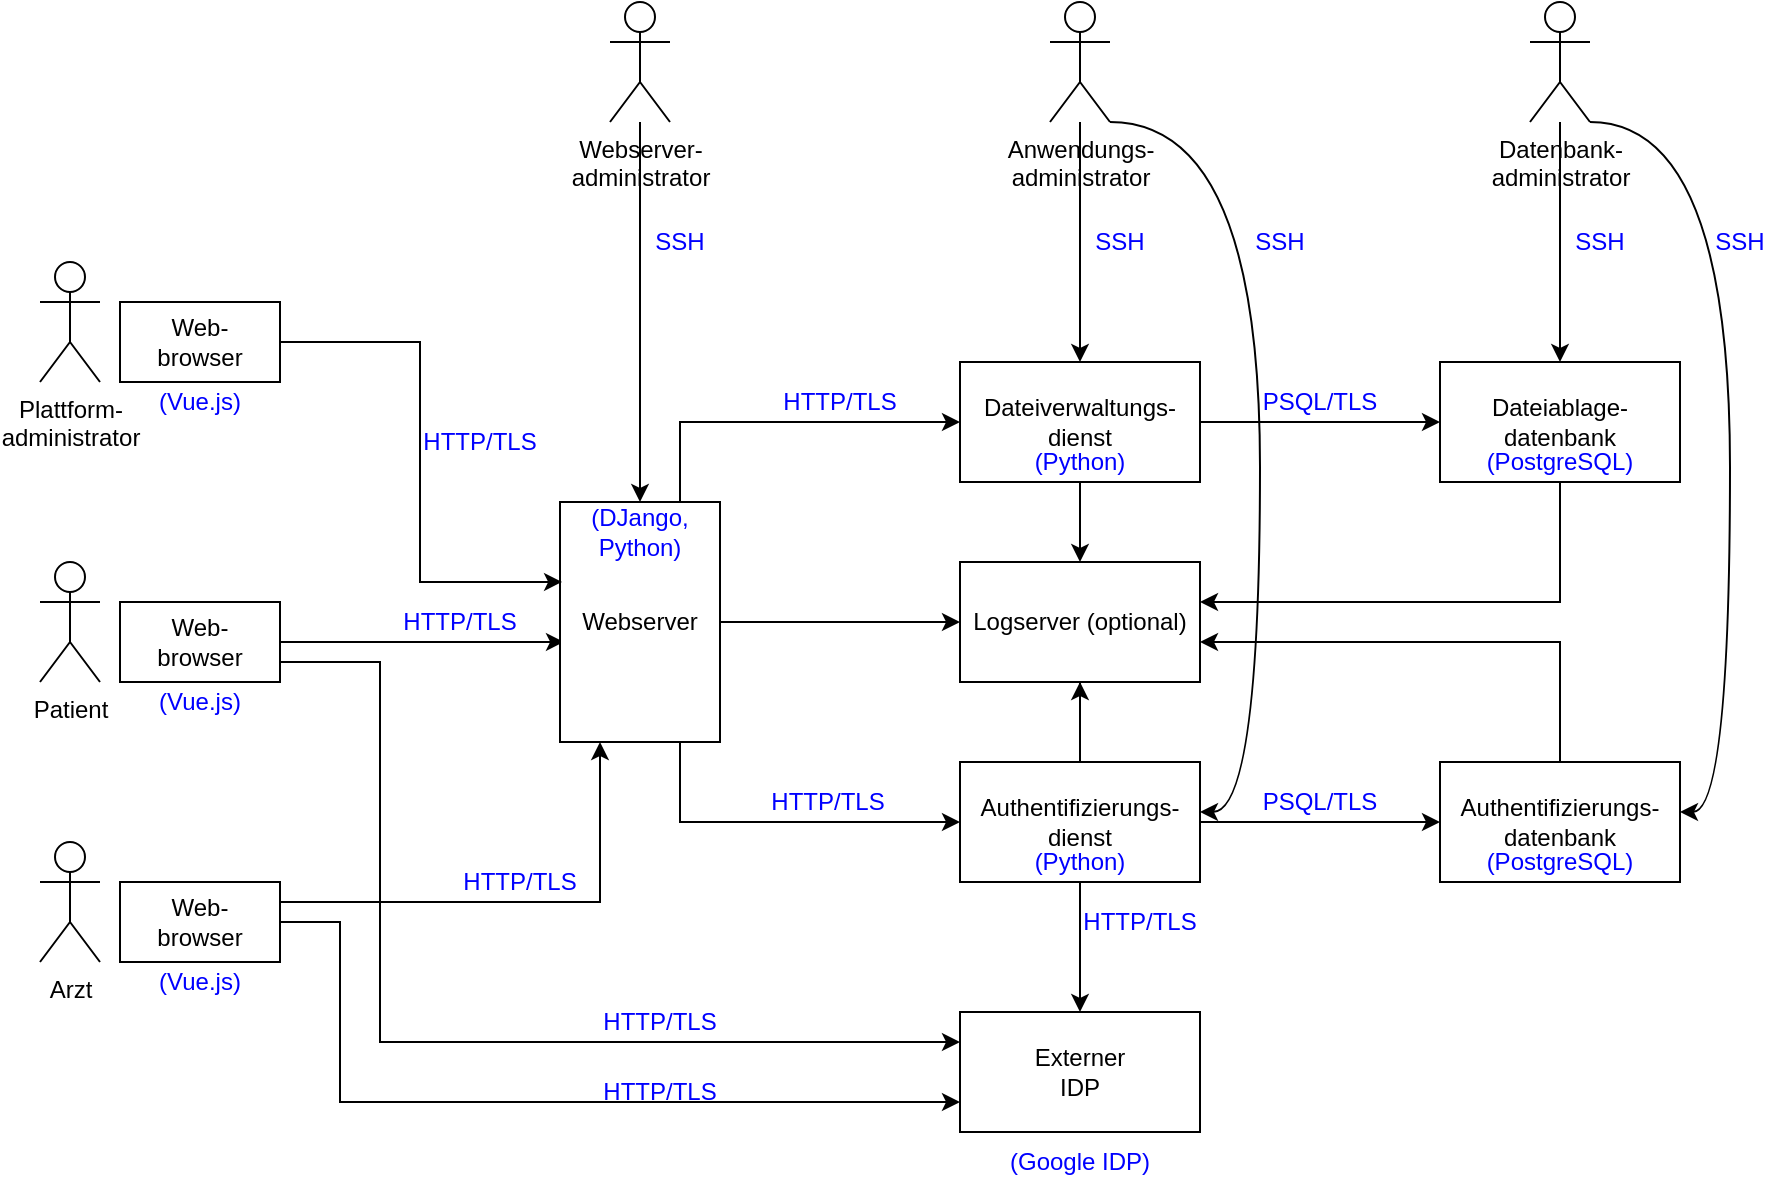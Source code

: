 <mxfile version="20.5.1" type="github">
  <diagram id="uVGfITCaFiUJm7X7XIJg" name="Seite-1">
    <mxGraphModel dx="2249" dy="772" grid="1" gridSize="10" guides="1" tooltips="1" connect="1" arrows="1" fold="1" page="1" pageScale="1" pageWidth="827" pageHeight="1169" math="0" shadow="0">
      <root>
        <mxCell id="0" />
        <mxCell id="1" style="" parent="0" />
        <mxCell id="wEpryMoChp48_agsQIqM-1" value="Patient" style="shape=umlActor;verticalLabelPosition=bottom;verticalAlign=top;html=1;outlineConnect=0;" parent="1" vertex="1">
          <mxGeometry x="20" y="330" width="30" height="60" as="geometry" />
        </mxCell>
        <mxCell id="wEpryMoChp48_agsQIqM-2" value="Arzt" style="shape=umlActor;verticalLabelPosition=bottom;verticalAlign=top;html=1;outlineConnect=0;" parent="1" vertex="1">
          <mxGeometry x="20" y="470" width="30" height="60" as="geometry" />
        </mxCell>
        <mxCell id="wEpryMoChp48_agsQIqM-3" value="&lt;div&gt;Plattform-&lt;/div&gt;&lt;div&gt;administrator&lt;/div&gt;" style="shape=umlActor;verticalLabelPosition=bottom;verticalAlign=top;html=1;outlineConnect=0;" parent="1" vertex="1">
          <mxGeometry x="20" y="180" width="30" height="60" as="geometry" />
        </mxCell>
        <mxCell id="wEpryMoChp48_agsQIqM-12" style="rounded=0;orthogonalLoop=1;jettySize=auto;html=1;exitX=1;exitY=0.5;exitDx=0;exitDy=0;entryX=0.025;entryY=0.583;entryDx=0;entryDy=0;startArrow=none;startFill=0;entryPerimeter=0;" parent="1" source="wEpryMoChp48_agsQIqM-5" target="wEpryMoChp48_agsQIqM-10" edge="1">
          <mxGeometry relative="1" as="geometry">
            <mxPoint x="180" y="250" as="targetPoint" />
          </mxGeometry>
        </mxCell>
        <mxCell id="wEpryMoChp48_agsQIqM-5" value="&lt;div&gt;Web-&lt;/div&gt;&lt;div&gt;browser&lt;br&gt;&lt;/div&gt;" style="rounded=0;whiteSpace=wrap;html=1;" parent="1" vertex="1">
          <mxGeometry x="60" y="350" width="80" height="40" as="geometry" />
        </mxCell>
        <mxCell id="vUiKdmdn5uc14WwvOCr_-9" style="edgeStyle=orthogonalEdgeStyle;rounded=0;orthogonalLoop=1;jettySize=auto;html=1;exitX=1;exitY=0.75;exitDx=0;exitDy=0;entryX=0;entryY=0.75;entryDx=0;entryDy=0;startArrow=none;startFill=0;endArrow=classic;endFill=1;" parent="1" source="wEpryMoChp48_agsQIqM-6" target="wEpryMoChp48_agsQIqM-14" edge="1">
          <mxGeometry relative="1" as="geometry">
            <Array as="points">
              <mxPoint x="140" y="510" />
              <mxPoint x="170" y="510" />
              <mxPoint x="170" y="600" />
            </Array>
          </mxGeometry>
        </mxCell>
        <mxCell id="wEpryMoChp48_agsQIqM-6" value="&lt;div&gt;Web-&lt;/div&gt;&lt;div&gt;browser&lt;br&gt;&lt;/div&gt;" style="rounded=0;whiteSpace=wrap;html=1;" parent="1" vertex="1">
          <mxGeometry x="60" y="490" width="80" height="40" as="geometry" />
        </mxCell>
        <mxCell id="wEpryMoChp48_agsQIqM-7" value="&lt;div&gt;Web-&lt;/div&gt;&lt;div&gt;browser&lt;br&gt;&lt;/div&gt;" style="rounded=0;whiteSpace=wrap;html=1;" parent="1" vertex="1">
          <mxGeometry x="60" y="200" width="80" height="40" as="geometry" />
        </mxCell>
        <mxCell id="wEpryMoChp48_agsQIqM-14" value="&lt;div&gt;Externer&lt;/div&gt;&lt;div&gt;IDP&lt;br&gt;&lt;/div&gt;" style="rounded=0;whiteSpace=wrap;html=1;" parent="1" vertex="1">
          <mxGeometry x="480" y="555" width="120" height="60" as="geometry" />
        </mxCell>
        <mxCell id="wEpryMoChp48_agsQIqM-18" style="edgeStyle=orthogonalEdgeStyle;rounded=0;orthogonalLoop=1;jettySize=auto;html=1;exitX=1;exitY=0.5;exitDx=0;exitDy=0;startArrow=none;startFill=0;" parent="1" source="wEpryMoChp48_agsQIqM-15" target="wEpryMoChp48_agsQIqM-16" edge="1">
          <mxGeometry relative="1" as="geometry" />
        </mxCell>
        <mxCell id="wEpryMoChp48_agsQIqM-25" style="edgeStyle=orthogonalEdgeStyle;rounded=0;orthogonalLoop=1;jettySize=auto;html=1;exitX=0.5;exitY=1;exitDx=0;exitDy=0;entryX=0.5;entryY=0;entryDx=0;entryDy=0;" parent="1" source="wEpryMoChp48_agsQIqM-15" target="wEpryMoChp48_agsQIqM-17" edge="1">
          <mxGeometry relative="1" as="geometry" />
        </mxCell>
        <mxCell id="wEpryMoChp48_agsQIqM-15" value="&lt;div&gt;Dateiverwaltungs-&lt;/div&gt;&lt;div&gt;dienst&lt;br&gt;&lt;/div&gt;" style="rounded=0;whiteSpace=wrap;html=1;" parent="1" vertex="1">
          <mxGeometry x="480" y="230" width="120" height="60" as="geometry" />
        </mxCell>
        <mxCell id="jYVqGs-6-Orzp6eaTr2p-7" style="edgeStyle=orthogonalEdgeStyle;rounded=0;orthogonalLoop=1;jettySize=auto;html=1;exitX=0.5;exitY=1;exitDx=0;exitDy=0;" parent="1" source="wEpryMoChp48_agsQIqM-16" edge="1">
          <mxGeometry relative="1" as="geometry">
            <mxPoint x="600" y="350" as="targetPoint" />
            <Array as="points">
              <mxPoint x="780" y="350" />
              <mxPoint x="600" y="350" />
            </Array>
          </mxGeometry>
        </mxCell>
        <mxCell id="wEpryMoChp48_agsQIqM-16" value="Dateiablage-datenbank" style="rounded=0;whiteSpace=wrap;html=1;" parent="1" vertex="1">
          <mxGeometry x="720" y="230" width="120" height="60" as="geometry" />
        </mxCell>
        <mxCell id="wEpryMoChp48_agsQIqM-17" value="Logserver (optional)" style="rounded=0;whiteSpace=wrap;html=1;" parent="1" vertex="1">
          <mxGeometry x="480" y="330" width="120" height="60" as="geometry" />
        </mxCell>
        <mxCell id="jYVqGs-6-Orzp6eaTr2p-5" style="edgeStyle=orthogonalEdgeStyle;rounded=0;orthogonalLoop=1;jettySize=auto;html=1;startArrow=none;startFill=0;endArrow=classic;endFill=1;" parent="1" source="jYVqGs-6-Orzp6eaTr2p-1" target="wEpryMoChp48_agsQIqM-15" edge="1">
          <mxGeometry relative="1" as="geometry" />
        </mxCell>
        <mxCell id="TmFTIvGwxBlVvHUdlRh2-19" style="edgeStyle=orthogonalEdgeStyle;rounded=0;orthogonalLoop=1;jettySize=auto;html=1;exitX=1;exitY=1;exitDx=0;exitDy=0;exitPerimeter=0;curved=1;" edge="1" parent="1" source="jYVqGs-6-Orzp6eaTr2p-1" target="TmFTIvGwxBlVvHUdlRh2-1">
          <mxGeometry relative="1" as="geometry">
            <Array as="points">
              <mxPoint x="630" y="110" />
              <mxPoint x="630" y="455" />
            </Array>
          </mxGeometry>
        </mxCell>
        <mxCell id="jYVqGs-6-Orzp6eaTr2p-1" value="&lt;div&gt;Anwendungs-&lt;/div&gt;&lt;div&gt;administrator&lt;/div&gt;" style="shape=umlActor;verticalLabelPosition=bottom;verticalAlign=top;html=1;outlineConnect=0;" parent="1" vertex="1">
          <mxGeometry x="525" y="50" width="30" height="60" as="geometry" />
        </mxCell>
        <mxCell id="jYVqGs-6-Orzp6eaTr2p-6" style="edgeStyle=orthogonalEdgeStyle;rounded=0;orthogonalLoop=1;jettySize=auto;html=1;startArrow=none;startFill=0;" parent="1" source="jYVqGs-6-Orzp6eaTr2p-2" target="wEpryMoChp48_agsQIqM-16" edge="1">
          <mxGeometry relative="1" as="geometry" />
        </mxCell>
        <mxCell id="jYVqGs-6-Orzp6eaTr2p-2" value="&lt;div&gt;Datenbank-&lt;/div&gt;&lt;div&gt;administrator&lt;/div&gt;" style="shape=umlActor;verticalLabelPosition=bottom;verticalAlign=top;html=1;outlineConnect=0;" parent="1" vertex="1">
          <mxGeometry x="765" y="50" width="30" height="60" as="geometry" />
        </mxCell>
        <mxCell id="TmFTIvGwxBlVvHUdlRh2-16" style="edgeStyle=orthogonalEdgeStyle;rounded=0;orthogonalLoop=1;jettySize=auto;html=1;entryX=0.5;entryY=0;entryDx=0;entryDy=0;" edge="1" parent="1" source="-QTAtKX09mSlTEPiPCkI-65" target="wEpryMoChp48_agsQIqM-10">
          <mxGeometry relative="1" as="geometry" />
        </mxCell>
        <mxCell id="-QTAtKX09mSlTEPiPCkI-65" value="&lt;div&gt;Webserver-&lt;/div&gt;&lt;div&gt;administrator&lt;/div&gt;" style="shape=umlActor;verticalLabelPosition=bottom;verticalAlign=top;html=1;outlineConnect=0;" parent="1" vertex="1">
          <mxGeometry x="305" y="50" width="30" height="60" as="geometry" />
        </mxCell>
        <mxCell id="vUiKdmdn5uc14WwvOCr_-1" value="" style="endArrow=classic;html=1;rounded=0;exitX=1;exitY=0.75;exitDx=0;exitDy=0;entryX=0;entryY=0.25;entryDx=0;entryDy=0;edgeStyle=orthogonalEdgeStyle;" parent="1" source="wEpryMoChp48_agsQIqM-5" target="wEpryMoChp48_agsQIqM-14" edge="1">
          <mxGeometry width="50" height="50" relative="1" as="geometry">
            <mxPoint x="530" y="340" as="sourcePoint" />
            <mxPoint x="580" y="290" as="targetPoint" />
            <Array as="points">
              <mxPoint x="190" y="380" />
              <mxPoint x="190" y="570" />
            </Array>
          </mxGeometry>
        </mxCell>
        <mxCell id="vUiKdmdn5uc14WwvOCr_-20" style="edgeStyle=orthogonalEdgeStyle;rounded=0;orthogonalLoop=1;jettySize=auto;html=1;exitX=1;exitY=0.25;exitDx=0;exitDy=0;startArrow=none;startFill=0;entryX=0.25;entryY=1;entryDx=0;entryDy=0;" parent="1" edge="1" target="wEpryMoChp48_agsQIqM-10" source="wEpryMoChp48_agsQIqM-6">
          <mxGeometry relative="1" as="geometry">
            <mxPoint x="160" y="370" as="sourcePoint" />
            <mxPoint x="250" y="450" as="targetPoint" />
            <Array as="points">
              <mxPoint x="300" y="500" />
            </Array>
          </mxGeometry>
        </mxCell>
        <mxCell id="vUiKdmdn5uc14WwvOCr_-21" style="edgeStyle=orthogonalEdgeStyle;rounded=0;orthogonalLoop=1;jettySize=auto;html=1;startArrow=none;startFill=0;exitX=0.75;exitY=1;exitDx=0;exitDy=0;" parent="1" edge="1" target="TmFTIvGwxBlVvHUdlRh2-1" source="wEpryMoChp48_agsQIqM-10">
          <mxGeometry relative="1" as="geometry">
            <mxPoint x="330" y="330" as="sourcePoint" />
            <mxPoint x="330" y="410" as="targetPoint" />
            <Array as="points">
              <mxPoint x="340" y="460" />
            </Array>
          </mxGeometry>
        </mxCell>
        <mxCell id="TmFTIvGwxBlVvHUdlRh2-3" style="edgeStyle=orthogonalEdgeStyle;rounded=0;orthogonalLoop=1;jettySize=auto;html=1;exitX=0.5;exitY=0;exitDx=0;exitDy=0;entryX=0.5;entryY=1;entryDx=0;entryDy=0;startArrow=none;" edge="1" parent="1" target="wEpryMoChp48_agsQIqM-17">
          <mxGeometry relative="1" as="geometry">
            <mxPoint x="540" y="400" as="sourcePoint" />
          </mxGeometry>
        </mxCell>
        <mxCell id="TmFTIvGwxBlVvHUdlRh2-5" style="edgeStyle=orthogonalEdgeStyle;rounded=0;orthogonalLoop=1;jettySize=auto;html=1;exitX=1;exitY=0.5;exitDx=0;exitDy=0;entryX=0;entryY=0.5;entryDx=0;entryDy=0;" edge="1" parent="1" source="TmFTIvGwxBlVvHUdlRh2-1" target="TmFTIvGwxBlVvHUdlRh2-2">
          <mxGeometry relative="1" as="geometry" />
        </mxCell>
        <mxCell id="TmFTIvGwxBlVvHUdlRh2-1" value="&lt;div&gt;Authentifizierungs-&lt;/div&gt;&lt;div&gt;dienst&lt;br&gt;&lt;/div&gt;" style="rounded=0;whiteSpace=wrap;html=1;" vertex="1" parent="1">
          <mxGeometry x="480" y="430" width="120" height="60" as="geometry" />
        </mxCell>
        <mxCell id="TmFTIvGwxBlVvHUdlRh2-4" style="edgeStyle=orthogonalEdgeStyle;rounded=0;orthogonalLoop=1;jettySize=auto;html=1;exitX=0.5;exitY=0;exitDx=0;exitDy=0;" edge="1" parent="1" source="TmFTIvGwxBlVvHUdlRh2-2">
          <mxGeometry relative="1" as="geometry">
            <mxPoint x="600" y="370" as="targetPoint" />
            <Array as="points">
              <mxPoint x="780" y="370" />
              <mxPoint x="600" y="370" />
            </Array>
          </mxGeometry>
        </mxCell>
        <mxCell id="TmFTIvGwxBlVvHUdlRh2-2" value="Authentifizierungs-datenbank" style="rounded=0;whiteSpace=wrap;html=1;" vertex="1" parent="1">
          <mxGeometry x="720" y="430" width="120" height="60" as="geometry" />
        </mxCell>
        <mxCell id="TmFTIvGwxBlVvHUdlRh2-8" style="edgeStyle=orthogonalEdgeStyle;rounded=0;orthogonalLoop=1;jettySize=auto;html=1;" edge="1" parent="1" source="wEpryMoChp48_agsQIqM-10" target="wEpryMoChp48_agsQIqM-17">
          <mxGeometry relative="1" as="geometry">
            <mxPoint x="370" y="363" as="sourcePoint" />
            <mxPoint x="470" y="363" as="targetPoint" />
          </mxGeometry>
        </mxCell>
        <mxCell id="TmFTIvGwxBlVvHUdlRh2-40" style="edgeStyle=orthogonalEdgeStyle;rounded=0;orthogonalLoop=1;jettySize=auto;html=1;exitX=0.75;exitY=0;exitDx=0;exitDy=0;" edge="1" parent="1" source="wEpryMoChp48_agsQIqM-10">
          <mxGeometry relative="1" as="geometry">
            <mxPoint x="480" y="260" as="targetPoint" />
            <Array as="points">
              <mxPoint x="340" y="260" />
              <mxPoint x="480" y="260" />
            </Array>
          </mxGeometry>
        </mxCell>
        <mxCell id="wEpryMoChp48_agsQIqM-10" value="&lt;div&gt;Webserver&lt;/div&gt;" style="rounded=0;whiteSpace=wrap;html=1;" parent="1" vertex="1">
          <mxGeometry x="280" y="300" width="80" height="120" as="geometry" />
        </mxCell>
        <mxCell id="TmFTIvGwxBlVvHUdlRh2-20" style="edgeStyle=orthogonalEdgeStyle;rounded=0;orthogonalLoop=1;jettySize=auto;html=1;curved=1;exitX=1;exitY=1;exitDx=0;exitDy=0;exitPerimeter=0;" edge="1" parent="1" source="jYVqGs-6-Orzp6eaTr2p-2" target="TmFTIvGwxBlVvHUdlRh2-2">
          <mxGeometry relative="1" as="geometry">
            <mxPoint x="800" y="110" as="sourcePoint" />
            <mxPoint x="840" y="450" as="targetPoint" />
            <Array as="points">
              <mxPoint x="865" y="110" />
              <mxPoint x="865" y="455" />
            </Array>
          </mxGeometry>
        </mxCell>
        <mxCell id="TmFTIvGwxBlVvHUdlRh2-77" value="" style="edgeStyle=orthogonalEdgeStyle;rounded=0;orthogonalLoop=1;jettySize=auto;html=1;exitX=0.5;exitY=1;exitDx=0;exitDy=0;endArrow=none;" edge="1" parent="1" source="TmFTIvGwxBlVvHUdlRh2-1">
          <mxGeometry relative="1" as="geometry">
            <mxPoint x="540" y="490" as="sourcePoint" />
            <mxPoint x="540" y="510" as="targetPoint" />
          </mxGeometry>
        </mxCell>
        <mxCell id="TmFTIvGwxBlVvHUdlRh2-110" style="edgeStyle=orthogonalEdgeStyle;rounded=0;orthogonalLoop=1;jettySize=auto;html=1;exitX=1;exitY=0.5;exitDx=0;exitDy=0;entryX=0.013;entryY=0.333;entryDx=0;entryDy=0;entryPerimeter=0;" edge="1" parent="1">
          <mxGeometry relative="1" as="geometry">
            <mxPoint x="140" y="220" as="sourcePoint" />
            <mxPoint x="281.04" y="339.96" as="targetPoint" />
            <Array as="points">
              <mxPoint x="210" y="220" />
              <mxPoint x="210" y="340" />
            </Array>
          </mxGeometry>
        </mxCell>
        <mxCell id="TmFTIvGwxBlVvHUdlRh2-125" value="" style="edgeStyle=orthogonalEdgeStyle;rounded=0;orthogonalLoop=1;jettySize=auto;html=1;exitX=0.5;exitY=0;exitDx=0;exitDy=0;entryX=0.5;entryY=1;entryDx=0;entryDy=0;endArrow=none;" edge="1" parent="1" source="TmFTIvGwxBlVvHUdlRh2-1" target="wEpryMoChp48_agsQIqM-17">
          <mxGeometry relative="1" as="geometry">
            <mxPoint x="540" y="430" as="sourcePoint" />
            <mxPoint x="540" y="420" as="targetPoint" />
          </mxGeometry>
        </mxCell>
        <mxCell id="TmFTIvGwxBlVvHUdlRh2-129" style="edgeStyle=orthogonalEdgeStyle;rounded=0;orthogonalLoop=1;jettySize=auto;html=1;exitX=0.5;exitY=1;exitDx=0;exitDy=0;startArrow=none;" edge="1" parent="1">
          <mxGeometry relative="1" as="geometry">
            <mxPoint x="540" y="490" as="sourcePoint" />
            <mxPoint x="540" y="555" as="targetPoint" />
          </mxGeometry>
        </mxCell>
        <mxCell id="jYVqGs-6-Orzp6eaTr2p-8" value="Technisch" style="locked=1;" parent="0" />
        <mxCell id="jYVqGs-6-Orzp6eaTr2p-11" value="(PostgreSQL)" style="text;html=1;strokeColor=none;fillColor=none;align=center;verticalAlign=middle;whiteSpace=wrap;rounded=0;fontColor=#0000ff;" parent="jYVqGs-6-Orzp6eaTr2p-8" vertex="1">
          <mxGeometry x="720" y="470" width="120" height="20" as="geometry" />
        </mxCell>
        <mxCell id="jYVqGs-6-Orzp6eaTr2p-12" value="(DJango, Python)" style="text;html=1;strokeColor=none;fillColor=none;align=center;verticalAlign=middle;whiteSpace=wrap;rounded=0;fontColor=#0000ff;" parent="jYVqGs-6-Orzp6eaTr2p-8" vertex="1">
          <mxGeometry x="280" y="300" width="80" height="30" as="geometry" />
        </mxCell>
        <mxCell id="jYVqGs-6-Orzp6eaTr2p-13" value="(Python)" style="text;html=1;strokeColor=none;fillColor=none;align=center;verticalAlign=middle;whiteSpace=wrap;rounded=0;fontColor=#0000ff;" parent="jYVqGs-6-Orzp6eaTr2p-8" vertex="1">
          <mxGeometry x="480" y="470" width="120" height="20" as="geometry" />
        </mxCell>
        <mxCell id="jYVqGs-6-Orzp6eaTr2p-14" value="(Vue.js)" style="text;html=1;strokeColor=none;fillColor=none;align=center;verticalAlign=middle;whiteSpace=wrap;rounded=0;fontColor=#0000ff;" parent="jYVqGs-6-Orzp6eaTr2p-8" vertex="1">
          <mxGeometry x="60" y="240" width="80" height="20" as="geometry" />
        </mxCell>
        <mxCell id="jYVqGs-6-Orzp6eaTr2p-15" value="(Vue.js)" style="text;html=1;strokeColor=none;fillColor=none;align=center;verticalAlign=middle;whiteSpace=wrap;rounded=0;fontColor=#0000ff;" parent="jYVqGs-6-Orzp6eaTr2p-8" vertex="1">
          <mxGeometry x="60" y="390" width="80" height="20" as="geometry" />
        </mxCell>
        <mxCell id="jYVqGs-6-Orzp6eaTr2p-16" value="(Vue.js)" style="text;html=1;strokeColor=none;fillColor=none;align=center;verticalAlign=middle;whiteSpace=wrap;rounded=0;fontColor=#0000ff;" parent="jYVqGs-6-Orzp6eaTr2p-8" vertex="1">
          <mxGeometry x="60" y="530" width="80" height="20" as="geometry" />
        </mxCell>
        <mxCell id="jYVqGs-6-Orzp6eaTr2p-17" value="HTTP/TLS" style="text;html=1;strokeColor=none;fillColor=none;align=center;verticalAlign=middle;whiteSpace=wrap;rounded=0;fontColor=#0000ff;" parent="jYVqGs-6-Orzp6eaTr2p-8" vertex="1">
          <mxGeometry x="380" y="240" width="80" height="20" as="geometry" />
        </mxCell>
        <mxCell id="jYVqGs-6-Orzp6eaTr2p-18" value="PSQL/TLS" style="text;html=1;strokeColor=none;fillColor=none;align=center;verticalAlign=middle;whiteSpace=wrap;rounded=0;fontColor=#0000ff;" parent="jYVqGs-6-Orzp6eaTr2p-8" vertex="1">
          <mxGeometry x="620" y="440" width="80" height="20" as="geometry" />
        </mxCell>
        <mxCell id="jYVqGs-6-Orzp6eaTr2p-20" value="HTTP/TLS" style="text;html=1;strokeColor=none;fillColor=none;align=center;verticalAlign=middle;whiteSpace=wrap;rounded=0;fontColor=#0000ff;" parent="jYVqGs-6-Orzp6eaTr2p-8" vertex="1">
          <mxGeometry x="290" y="585" width="80" height="20" as="geometry" />
        </mxCell>
        <mxCell id="jYVqGs-6-Orzp6eaTr2p-21" value="HTTP/TLS" style="text;html=1;strokeColor=none;fillColor=none;align=center;verticalAlign=middle;whiteSpace=wrap;rounded=0;fontColor=#0000ff;" parent="jYVqGs-6-Orzp6eaTr2p-8" vertex="1">
          <mxGeometry x="220" y="480" width="80" height="20" as="geometry" />
        </mxCell>
        <mxCell id="jYVqGs-6-Orzp6eaTr2p-22" value="HTTP/TLS" style="text;html=1;strokeColor=none;fillColor=none;align=center;verticalAlign=middle;whiteSpace=wrap;rounded=0;fontColor=#0000ff;" parent="jYVqGs-6-Orzp6eaTr2p-8" vertex="1">
          <mxGeometry x="190" y="350" width="80" height="20" as="geometry" />
        </mxCell>
        <mxCell id="jYVqGs-6-Orzp6eaTr2p-23" value="HTTP/TLS" style="text;html=1;strokeColor=none;fillColor=none;align=center;verticalAlign=middle;whiteSpace=wrap;rounded=0;fontColor=#0000ff;" parent="jYVqGs-6-Orzp6eaTr2p-8" vertex="1">
          <mxGeometry x="374" y="440" width="80" height="20" as="geometry" />
        </mxCell>
        <mxCell id="jYVqGs-6-Orzp6eaTr2p-24" value="SSH" style="text;html=1;strokeColor=none;fillColor=none;align=center;verticalAlign=middle;whiteSpace=wrap;rounded=0;fontColor=#0000ff;" parent="jYVqGs-6-Orzp6eaTr2p-8" vertex="1">
          <mxGeometry x="540" y="160" width="40" height="20" as="geometry" />
        </mxCell>
        <mxCell id="jYVqGs-6-Orzp6eaTr2p-25" value="SSH" style="text;html=1;strokeColor=none;fillColor=none;align=center;verticalAlign=middle;whiteSpace=wrap;rounded=0;fontColor=#0000ff;" parent="jYVqGs-6-Orzp6eaTr2p-8" vertex="1">
          <mxGeometry x="780" y="160" width="40" height="20" as="geometry" />
        </mxCell>
        <mxCell id="jYVqGs-6-Orzp6eaTr2p-26" value="(Google IDP)" style="text;html=1;strokeColor=none;fillColor=none;align=center;verticalAlign=middle;whiteSpace=wrap;rounded=0;fontColor=#0000ff;" parent="jYVqGs-6-Orzp6eaTr2p-8" vertex="1">
          <mxGeometry x="480" y="620" width="120" height="20" as="geometry" />
        </mxCell>
        <mxCell id="-QTAtKX09mSlTEPiPCkI-75" value="SSH" style="text;html=1;strokeColor=none;fillColor=none;align=center;verticalAlign=middle;whiteSpace=wrap;rounded=0;fontColor=#0000ff;" parent="jYVqGs-6-Orzp6eaTr2p-8" vertex="1">
          <mxGeometry x="320" y="160" width="40" height="20" as="geometry" />
        </mxCell>
        <mxCell id="vUiKdmdn5uc14WwvOCr_-2" value="HTTP/TLS" style="text;html=1;strokeColor=none;fillColor=none;align=center;verticalAlign=middle;whiteSpace=wrap;rounded=0;fontColor=#0000ff;" parent="jYVqGs-6-Orzp6eaTr2p-8" vertex="1">
          <mxGeometry x="290" y="550" width="80" height="20" as="geometry" />
        </mxCell>
        <mxCell id="vUiKdmdn5uc14WwvOCr_-7" value="HTTP/TLS" style="text;html=1;strokeColor=none;fillColor=none;align=center;verticalAlign=middle;whiteSpace=wrap;rounded=0;fontColor=#0000ff;" parent="jYVqGs-6-Orzp6eaTr2p-8" vertex="1">
          <mxGeometry x="200" y="260" width="80" height="20" as="geometry" />
        </mxCell>
        <mxCell id="TmFTIvGwxBlVvHUdlRh2-29" value="PSQL/TLS" style="text;html=1;strokeColor=none;fillColor=none;align=center;verticalAlign=middle;whiteSpace=wrap;rounded=0;fontColor=#0000ff;" vertex="1" parent="jYVqGs-6-Orzp6eaTr2p-8">
          <mxGeometry x="620" y="240" width="80" height="20" as="geometry" />
        </mxCell>
        <mxCell id="TmFTIvGwxBlVvHUdlRh2-30" value="(PostgreSQL)" style="text;html=1;strokeColor=none;fillColor=none;align=center;verticalAlign=middle;whiteSpace=wrap;rounded=0;fontColor=#0000ff;" vertex="1" parent="jYVqGs-6-Orzp6eaTr2p-8">
          <mxGeometry x="720" y="270" width="120" height="20" as="geometry" />
        </mxCell>
        <mxCell id="TmFTIvGwxBlVvHUdlRh2-31" value="(Python)" style="text;html=1;strokeColor=none;fillColor=none;align=center;verticalAlign=middle;whiteSpace=wrap;rounded=0;fontColor=#0000ff;" vertex="1" parent="jYVqGs-6-Orzp6eaTr2p-8">
          <mxGeometry x="480" y="270" width="120" height="20" as="geometry" />
        </mxCell>
        <mxCell id="TmFTIvGwxBlVvHUdlRh2-32" value="SSH" style="text;html=1;strokeColor=none;fillColor=none;align=center;verticalAlign=middle;whiteSpace=wrap;rounded=0;fontColor=#0000ff;" vertex="1" parent="jYVqGs-6-Orzp6eaTr2p-8">
          <mxGeometry x="620" y="160" width="40" height="20" as="geometry" />
        </mxCell>
        <mxCell id="TmFTIvGwxBlVvHUdlRh2-33" value="SSH" style="text;html=1;strokeColor=none;fillColor=none;align=center;verticalAlign=middle;whiteSpace=wrap;rounded=0;fontColor=#0000ff;" vertex="1" parent="jYVqGs-6-Orzp6eaTr2p-8">
          <mxGeometry x="850" y="160" width="40" height="20" as="geometry" />
        </mxCell>
        <mxCell id="TmFTIvGwxBlVvHUdlRh2-34" value="HTTP/TLS" style="text;html=1;strokeColor=none;fillColor=none;align=center;verticalAlign=middle;whiteSpace=wrap;rounded=0;fontColor=#0000ff;" vertex="1" parent="jYVqGs-6-Orzp6eaTr2p-8">
          <mxGeometry x="530" y="500" width="80" height="20" as="geometry" />
        </mxCell>
        <object label="Vertrauensgrenzen" id="EDAqVRk68eKfgAT5x3LY-1">
          <mxCell parent="0" visible="0" />
        </object>
        <mxCell id="vUiKdmdn5uc14WwvOCr_-15" value="" style="endArrow=none;dashed=1;html=1;strokeWidth=6;rounded=0;strokeColor=#ff0000;dashPattern=1 2;" parent="EDAqVRk68eKfgAT5x3LY-1" edge="1">
          <mxGeometry width="50" height="50" relative="1" as="geometry">
            <mxPoint x="210" y="650" as="sourcePoint" />
            <mxPoint x="210" y="30" as="targetPoint" />
          </mxGeometry>
        </mxCell>
        <mxCell id="vUiKdmdn5uc14WwvOCr_-16" value="" style="endArrow=none;dashed=1;html=1;strokeWidth=6;rounded=0;strokeColor=#ff0000;dashPattern=1 2;" parent="EDAqVRk68eKfgAT5x3LY-1" edge="1">
          <mxGeometry width="50" height="50" relative="1" as="geometry">
            <mxPoint x="440" y="550" as="sourcePoint" />
            <mxPoint x="440" y="30" as="targetPoint" />
          </mxGeometry>
        </mxCell>
        <mxCell id="vUiKdmdn5uc14WwvOCr_-17" value="" style="endArrow=none;dashed=1;html=1;strokeWidth=6;rounded=0;strokeColor=#ff0000;dashPattern=1 2;" parent="EDAqVRk68eKfgAT5x3LY-1" edge="1">
          <mxGeometry width="50" height="50" relative="1" as="geometry">
            <mxPoint x="680" y="650" as="sourcePoint" />
            <mxPoint x="680" y="30" as="targetPoint" />
          </mxGeometry>
        </mxCell>
        <mxCell id="vUiKdmdn5uc14WwvOCr_-18" value="" style="endArrow=none;dashed=1;html=1;strokeWidth=6;rounded=0;strokeColor=#ff0000;dashPattern=1 2;" parent="EDAqVRk68eKfgAT5x3LY-1" edge="1">
          <mxGeometry width="50" height="50" relative="1" as="geometry">
            <mxPoint x="20" y="320" as="sourcePoint" />
            <mxPoint x="210" y="320" as="targetPoint" />
          </mxGeometry>
        </mxCell>
        <mxCell id="vUiKdmdn5uc14WwvOCr_-19" value="" style="endArrow=none;dashed=1;html=1;strokeWidth=6;rounded=0;strokeColor=#ff0000;dashPattern=1 2;" parent="EDAqVRk68eKfgAT5x3LY-1" edge="1">
          <mxGeometry width="50" height="50" relative="1" as="geometry">
            <mxPoint x="210" y="180" as="sourcePoint" />
            <mxPoint x="920" y="180" as="targetPoint" />
          </mxGeometry>
        </mxCell>
        <mxCell id="vUiKdmdn5uc14WwvOCr_-29" value="" style="endArrow=none;dashed=1;html=1;strokeWidth=6;rounded=0;strokeColor=#ff0000;dashPattern=1 2;" parent="EDAqVRk68eKfgAT5x3LY-1" edge="1">
          <mxGeometry width="50" height="50" relative="1" as="geometry">
            <mxPoint x="440" y="320" as="sourcePoint" />
            <mxPoint x="680" y="320" as="targetPoint" />
          </mxGeometry>
        </mxCell>
        <mxCell id="TmFTIvGwxBlVvHUdlRh2-35" value="" style="endArrow=none;dashed=1;html=1;strokeWidth=6;rounded=0;strokeColor=#ff0000;dashPattern=1 2;" edge="1" parent="EDAqVRk68eKfgAT5x3LY-1">
          <mxGeometry width="50" height="50" relative="1" as="geometry">
            <mxPoint x="440" y="410" as="sourcePoint" />
            <mxPoint x="680" y="411" as="targetPoint" />
          </mxGeometry>
        </mxCell>
        <mxCell id="TmFTIvGwxBlVvHUdlRh2-36" value="" style="endArrow=none;dashed=1;html=1;strokeWidth=6;rounded=0;strokeColor=#ff0000;dashPattern=1 2;" edge="1" parent="EDAqVRk68eKfgAT5x3LY-1">
          <mxGeometry width="50" height="50" relative="1" as="geometry">
            <mxPoint x="210" y="540" as="sourcePoint" />
            <mxPoint x="670" y="540.5" as="targetPoint" />
          </mxGeometry>
        </mxCell>
        <mxCell id="TmFTIvGwxBlVvHUdlRh2-37" value="" style="endArrow=none;dashed=1;html=1;strokeWidth=6;rounded=0;strokeColor=#ff0000;dashPattern=1 2;" edge="1" parent="EDAqVRk68eKfgAT5x3LY-1">
          <mxGeometry width="50" height="50" relative="1" as="geometry">
            <mxPoint x="680" y="359.5" as="sourcePoint" />
            <mxPoint x="920" y="359.5" as="targetPoint" />
          </mxGeometry>
        </mxCell>
        <mxCell id="TmFTIvGwxBlVvHUdlRh2-38" value="" style="endArrow=none;dashed=1;html=1;strokeWidth=6;rounded=0;strokeColor=#ff0000;dashPattern=1 2;" edge="1" parent="EDAqVRk68eKfgAT5x3LY-1">
          <mxGeometry width="50" height="50" relative="1" as="geometry">
            <mxPoint x="20" y="450" as="sourcePoint" />
            <mxPoint x="210" y="450" as="targetPoint" />
            <Array as="points">
              <mxPoint x="130" y="450" />
            </Array>
          </mxGeometry>
        </mxCell>
        <mxCell id="-QTAtKX09mSlTEPiPCkI-27" value="Schutzobjekte" style="" parent="0" visible="0" />
        <mxCell id="-QTAtKX09mSlTEPiPCkI-28" value="A1" style="whiteSpace=wrap;html=1;aspect=fixed;fillColor=#7777FF;" parent="-QTAtKX09mSlTEPiPCkI-27" vertex="1">
          <mxGeometry x="280" y="300" width="20" height="20" as="geometry" />
        </mxCell>
        <mxCell id="-QTAtKX09mSlTEPiPCkI-29" value="A2" style="whiteSpace=wrap;html=1;aspect=fixed;fillColor=#7777FF;" parent="-QTAtKX09mSlTEPiPCkI-27" vertex="1">
          <mxGeometry x="480" y="230" width="20" height="20" as="geometry" />
        </mxCell>
        <mxCell id="-QTAtKX09mSlTEPiPCkI-30" value="A3" style="whiteSpace=wrap;html=1;aspect=fixed;fillColor=#7777FF;" parent="-QTAtKX09mSlTEPiPCkI-27" vertex="1">
          <mxGeometry x="720" y="230" width="20" height="20" as="geometry" />
        </mxCell>
        <mxCell id="-QTAtKX09mSlTEPiPCkI-31" value="A19" style="whiteSpace=wrap;html=1;aspect=fixed;fillColor=#7777FF;" parent="-QTAtKX09mSlTEPiPCkI-27" vertex="1">
          <mxGeometry x="480" y="331" width="20" height="20" as="geometry" />
        </mxCell>
        <mxCell id="-QTAtKX09mSlTEPiPCkI-32" value="A4" style="whiteSpace=wrap;html=1;aspect=fixed;fillColor=#aaaaFF;" parent="-QTAtKX09mSlTEPiPCkI-27" vertex="1">
          <mxGeometry x="320" y="300" width="20" height="20" as="geometry" />
        </mxCell>
        <mxCell id="-QTAtKX09mSlTEPiPCkI-33" value="A5" style="whiteSpace=wrap;html=1;aspect=fixed;fillColor=#aaaaFF;" parent="-QTAtKX09mSlTEPiPCkI-27" vertex="1">
          <mxGeometry x="406" y="350" width="20" height="20" as="geometry" />
        </mxCell>
        <mxCell id="-QTAtKX09mSlTEPiPCkI-34" value="A7" style="whiteSpace=wrap;html=1;aspect=fixed;fillColor=#aaaaFF;" parent="-QTAtKX09mSlTEPiPCkI-27" vertex="1">
          <mxGeometry x="530" y="295" width="20" height="20" as="geometry" />
        </mxCell>
        <mxCell id="-QTAtKX09mSlTEPiPCkI-35" value="A8" style="whiteSpace=wrap;html=1;aspect=fixed;fillColor=#aaaaFF;" parent="-QTAtKX09mSlTEPiPCkI-27" vertex="1">
          <mxGeometry x="184" y="349" width="20" height="20" as="geometry" />
        </mxCell>
        <mxCell id="-QTAtKX09mSlTEPiPCkI-36" value="A6" style="whiteSpace=wrap;html=1;aspect=fixed;fillColor=#aaaaFF;" parent="-QTAtKX09mSlTEPiPCkI-27" vertex="1">
          <mxGeometry x="540" y="230" width="20" height="20" as="geometry" />
        </mxCell>
        <mxCell id="-QTAtKX09mSlTEPiPCkI-37" value="A11" style="whiteSpace=wrap;html=1;aspect=fixed;fillColor=#aaaaFF;" parent="-QTAtKX09mSlTEPiPCkI-27" vertex="1">
          <mxGeometry x="820" y="230" width="20" height="20" as="geometry" />
        </mxCell>
        <mxCell id="-QTAtKX09mSlTEPiPCkI-38" value="A12" style="whiteSpace=wrap;html=1;aspect=fixed;fillColor=#aaaaFF;" parent="-QTAtKX09mSlTEPiPCkI-27" vertex="1">
          <mxGeometry x="770" y="339" width="20" height="20" as="geometry" />
        </mxCell>
        <mxCell id="-QTAtKX09mSlTEPiPCkI-39" value="A9" style="whiteSpace=wrap;html=1;aspect=fixed;fillColor=#aaaaFF;" parent="-QTAtKX09mSlTEPiPCkI-27" vertex="1">
          <mxGeometry x="204" y="349" width="20" height="20" as="geometry" />
        </mxCell>
        <mxCell id="-QTAtKX09mSlTEPiPCkI-40" value="A13" style="whiteSpace=wrap;html=1;aspect=fixed;fillColor=#aaaaFF;" parent="-QTAtKX09mSlTEPiPCkI-27" vertex="1">
          <mxGeometry x="340" y="300" width="20" height="20" as="geometry" />
        </mxCell>
        <mxCell id="-QTAtKX09mSlTEPiPCkI-42" value="A15" style="whiteSpace=wrap;html=1;aspect=fixed;fillColor=#aaaaFF;" parent="-QTAtKX09mSlTEPiPCkI-27" vertex="1">
          <mxGeometry x="530" y="160" width="20" height="20" as="geometry" />
        </mxCell>
        <mxCell id="-QTAtKX09mSlTEPiPCkI-43" value="A16" style="whiteSpace=wrap;html=1;aspect=fixed;fillColor=#aaaaFF;" parent="-QTAtKX09mSlTEPiPCkI-27" vertex="1">
          <mxGeometry x="770" y="160" width="20" height="20" as="geometry" />
        </mxCell>
        <mxCell id="-QTAtKX09mSlTEPiPCkI-44" value="A17" style="whiteSpace=wrap;html=1;aspect=fixed;fillColor=#aaaaFF;" parent="-QTAtKX09mSlTEPiPCkI-27" vertex="1">
          <mxGeometry x="420" y="249" width="20" height="20" as="geometry" />
        </mxCell>
        <mxCell id="-QTAtKX09mSlTEPiPCkI-45" value="A10" style="whiteSpace=wrap;html=1;aspect=fixed;fillColor=#aaaaFF;" parent="-QTAtKX09mSlTEPiPCkI-27" vertex="1">
          <mxGeometry x="224" y="349" width="20" height="20" as="geometry" />
        </mxCell>
        <mxCell id="-QTAtKX09mSlTEPiPCkI-46" value="A18" style="whiteSpace=wrap;html=1;aspect=fixed;fillColor=#aaaaFF;" parent="-QTAtKX09mSlTEPiPCkI-27" vertex="1">
          <mxGeometry x="244" y="349" width="20" height="20" as="geometry" />
        </mxCell>
        <mxCell id="-QTAtKX09mSlTEPiPCkI-48" value="A8" style="whiteSpace=wrap;html=1;aspect=fixed;fillColor=#aaaaFF;" parent="-QTAtKX09mSlTEPiPCkI-27" vertex="1">
          <mxGeometry x="380" y="249" width="20" height="20" as="geometry" />
        </mxCell>
        <mxCell id="-QTAtKX09mSlTEPiPCkI-49" value="A8" style="whiteSpace=wrap;html=1;aspect=fixed;fillColor=#aaaaFF;" parent="-QTAtKX09mSlTEPiPCkI-27" vertex="1">
          <mxGeometry x="627" y="249" width="20" height="20" as="geometry" />
        </mxCell>
        <mxCell id="-QTAtKX09mSlTEPiPCkI-50" value="A8" style="whiteSpace=wrap;html=1;aspect=fixed;fillColor=#aaaaFF;" parent="-QTAtKX09mSlTEPiPCkI-27" vertex="1">
          <mxGeometry x="780" y="230" width="20" height="20" as="geometry" />
        </mxCell>
        <mxCell id="-QTAtKX09mSlTEPiPCkI-57" value="A10" style="whiteSpace=wrap;html=1;aspect=fixed;fillColor=#aaaaFF;" parent="-QTAtKX09mSlTEPiPCkI-27" vertex="1">
          <mxGeometry x="667" y="249" width="20" height="20" as="geometry" />
        </mxCell>
        <mxCell id="-QTAtKX09mSlTEPiPCkI-59" value="A9" style="whiteSpace=wrap;html=1;aspect=fixed;fillColor=#aaaaFF;" parent="-QTAtKX09mSlTEPiPCkI-27" vertex="1">
          <mxGeometry x="647" y="249" width="20" height="20" as="geometry" />
        </mxCell>
        <mxCell id="-QTAtKX09mSlTEPiPCkI-62" value="A18" style="whiteSpace=wrap;html=1;aspect=fixed;fillColor=#aaaaFF;" parent="-QTAtKX09mSlTEPiPCkI-27" vertex="1">
          <mxGeometry x="440" y="249" width="20" height="20" as="geometry" />
        </mxCell>
        <mxCell id="-QTAtKX09mSlTEPiPCkI-63" value="A18" style="whiteSpace=wrap;html=1;aspect=fixed;fillColor=#aaaaFF;" parent="-QTAtKX09mSlTEPiPCkI-27" vertex="1">
          <mxGeometry x="580" y="230" width="20" height="20" as="geometry" />
        </mxCell>
        <mxCell id="-QTAtKX09mSlTEPiPCkI-71" value="A17" style="whiteSpace=wrap;html=1;aspect=fixed;fillColor=#aaaaFF;" parent="-QTAtKX09mSlTEPiPCkI-27" vertex="1">
          <mxGeometry x="560" y="230" width="20" height="20" as="geometry" />
        </mxCell>
        <mxCell id="-QTAtKX09mSlTEPiPCkI-77" value="A20" style="whiteSpace=wrap;html=1;aspect=fixed;fillColor=#aaaaFF;" parent="-QTAtKX09mSlTEPiPCkI-27" vertex="1">
          <mxGeometry x="580" y="331" width="20" height="20" as="geometry" />
        </mxCell>
        <mxCell id="vUiKdmdn5uc14WwvOCr_-30" value="A14" style="whiteSpace=wrap;html=1;aspect=fixed;fillColor=#aaaaFF;" parent="-QTAtKX09mSlTEPiPCkI-27" vertex="1">
          <mxGeometry x="310" y="160" width="20" height="20" as="geometry" />
        </mxCell>
        <mxCell id="TmFTIvGwxBlVvHUdlRh2-47" value="A11" style="whiteSpace=wrap;html=1;aspect=fixed;fillColor=#aaaaFF;" vertex="1" parent="-QTAtKX09mSlTEPiPCkI-27">
          <mxGeometry x="820" y="430" width="20" height="20" as="geometry" />
        </mxCell>
        <mxCell id="TmFTIvGwxBlVvHUdlRh2-49" value="A9" style="whiteSpace=wrap;html=1;aspect=fixed;fillColor=#aaaaFF;" vertex="1" parent="-QTAtKX09mSlTEPiPCkI-27">
          <mxGeometry x="780" y="430" width="20" height="20" as="geometry" />
        </mxCell>
        <mxCell id="TmFTIvGwxBlVvHUdlRh2-50" value="A10" style="whiteSpace=wrap;html=1;aspect=fixed;fillColor=#aaaaFF;" vertex="1" parent="-QTAtKX09mSlTEPiPCkI-27">
          <mxGeometry x="800" y="430" width="20" height="20" as="geometry" />
        </mxCell>
        <mxCell id="TmFTIvGwxBlVvHUdlRh2-54" value="A10" style="whiteSpace=wrap;html=1;aspect=fixed;fillColor=#aaaaFF;" vertex="1" parent="-QTAtKX09mSlTEPiPCkI-27">
          <mxGeometry x="667" y="449" width="20" height="20" as="geometry" />
        </mxCell>
        <mxCell id="TmFTIvGwxBlVvHUdlRh2-55" value="A9" style="whiteSpace=wrap;html=1;aspect=fixed;fillColor=#aaaaFF;" vertex="1" parent="-QTAtKX09mSlTEPiPCkI-27">
          <mxGeometry x="647" y="449" width="20" height="20" as="geometry" />
        </mxCell>
        <mxCell id="TmFTIvGwxBlVvHUdlRh2-57" value="A8" style="whiteSpace=wrap;html=1;aspect=fixed;fillColor=#aaaaFF;" vertex="1" parent="-QTAtKX09mSlTEPiPCkI-27">
          <mxGeometry x="204" y="489" width="20" height="20" as="geometry" />
        </mxCell>
        <mxCell id="TmFTIvGwxBlVvHUdlRh2-58" value="A9" style="whiteSpace=wrap;html=1;aspect=fixed;fillColor=#aaaaFF;" vertex="1" parent="-QTAtKX09mSlTEPiPCkI-27">
          <mxGeometry x="224" y="489" width="20" height="20" as="geometry" />
        </mxCell>
        <mxCell id="TmFTIvGwxBlVvHUdlRh2-59" value="A10" style="whiteSpace=wrap;html=1;aspect=fixed;fillColor=#aaaaFF;" vertex="1" parent="-QTAtKX09mSlTEPiPCkI-27">
          <mxGeometry x="244" y="489" width="20" height="20" as="geometry" />
        </mxCell>
        <mxCell id="TmFTIvGwxBlVvHUdlRh2-60" value="A18" style="whiteSpace=wrap;html=1;aspect=fixed;fillColor=#aaaaFF;" vertex="1" parent="-QTAtKX09mSlTEPiPCkI-27">
          <mxGeometry x="264" y="489" width="20" height="20" as="geometry" />
        </mxCell>
        <mxCell id="TmFTIvGwxBlVvHUdlRh2-61" value="A10" style="whiteSpace=wrap;html=1;aspect=fixed;fillColor=#aaaaFF;" vertex="1" parent="-QTAtKX09mSlTEPiPCkI-27">
          <mxGeometry x="224" y="319" width="20" height="20" as="geometry" />
        </mxCell>
        <mxCell id="TmFTIvGwxBlVvHUdlRh2-62" value="A18" style="whiteSpace=wrap;html=1;aspect=fixed;fillColor=#aaaaFF;" vertex="1" parent="-QTAtKX09mSlTEPiPCkI-27">
          <mxGeometry x="244" y="319" width="20" height="20" as="geometry" />
        </mxCell>
        <mxCell id="TmFTIvGwxBlVvHUdlRh2-63" value="A21" style="whiteSpace=wrap;html=1;aspect=fixed;fillColor=#aaaaFF;" vertex="1" parent="-QTAtKX09mSlTEPiPCkI-27">
          <mxGeometry x="540" y="430" width="20" height="20" as="geometry" />
        </mxCell>
        <mxCell id="TmFTIvGwxBlVvHUdlRh2-64" value="A18" style="whiteSpace=wrap;html=1;aspect=fixed;fillColor=#aaaaFF;" vertex="1" parent="-QTAtKX09mSlTEPiPCkI-27">
          <mxGeometry x="580" y="430" width="20" height="20" as="geometry" />
        </mxCell>
        <mxCell id="TmFTIvGwxBlVvHUdlRh2-65" value="A17" style="whiteSpace=wrap;html=1;aspect=fixed;fillColor=#aaaaFF;" vertex="1" parent="-QTAtKX09mSlTEPiPCkI-27">
          <mxGeometry x="560" y="430" width="20" height="20" as="geometry" />
        </mxCell>
        <mxCell id="TmFTIvGwxBlVvHUdlRh2-66" value="A9" style="whiteSpace=wrap;html=1;aspect=fixed;fillColor=#aaaaFF;" vertex="1" parent="-QTAtKX09mSlTEPiPCkI-27">
          <mxGeometry x="380" y="449" width="20" height="20" as="geometry" />
        </mxCell>
        <mxCell id="TmFTIvGwxBlVvHUdlRh2-67" value="A10" style="whiteSpace=wrap;html=1;aspect=fixed;fillColor=#aaaaFF;" vertex="1" parent="-QTAtKX09mSlTEPiPCkI-27">
          <mxGeometry x="400" y="449" width="20" height="20" as="geometry" />
        </mxCell>
        <mxCell id="TmFTIvGwxBlVvHUdlRh2-69" value="A9" style="whiteSpace=wrap;html=1;aspect=fixed;fillColor=#aaaaFF;" vertex="1" parent="-QTAtKX09mSlTEPiPCkI-27">
          <mxGeometry x="800" y="230" width="20" height="20" as="geometry" />
        </mxCell>
        <mxCell id="TmFTIvGwxBlVvHUdlRh2-71" value="A9" style="whiteSpace=wrap;html=1;aspect=fixed;fillColor=#aaaaFF;" vertex="1" parent="-QTAtKX09mSlTEPiPCkI-27">
          <mxGeometry x="400" y="249" width="20" height="20" as="geometry" />
        </mxCell>
        <mxCell id="TmFTIvGwxBlVvHUdlRh2-72" value="A17" style="whiteSpace=wrap;html=1;aspect=fixed;fillColor=#aaaaFF;" vertex="1" parent="-QTAtKX09mSlTEPiPCkI-27">
          <mxGeometry x="420" y="449" width="20" height="20" as="geometry" />
        </mxCell>
        <mxCell id="TmFTIvGwxBlVvHUdlRh2-73" value="A18" style="whiteSpace=wrap;html=1;aspect=fixed;fillColor=#aaaaFF;" vertex="1" parent="-QTAtKX09mSlTEPiPCkI-27">
          <mxGeometry x="440" y="449" width="20" height="20" as="geometry" />
        </mxCell>
        <mxCell id="TmFTIvGwxBlVvHUdlRh2-74" value="A23" style="whiteSpace=wrap;html=1;aspect=fixed;fillColor=#aaaaFF;" vertex="1" parent="-QTAtKX09mSlTEPiPCkI-27">
          <mxGeometry x="770" y="360" width="20" height="20" as="geometry" />
        </mxCell>
        <mxCell id="TmFTIvGwxBlVvHUdlRh2-85" value="A24" style="whiteSpace=wrap;html=1;aspect=fixed;fillColor=#7777FF;" vertex="1" parent="-QTAtKX09mSlTEPiPCkI-27">
          <mxGeometry x="480" y="430" width="20" height="20" as="geometry" />
        </mxCell>
        <mxCell id="TmFTIvGwxBlVvHUdlRh2-86" value="A9" style="whiteSpace=wrap;html=1;aspect=fixed;fillColor=#aaaaFF;" vertex="1" parent="-QTAtKX09mSlTEPiPCkI-27">
          <mxGeometry x="530" y="510" width="20" height="20" as="geometry" />
        </mxCell>
        <mxCell id="TmFTIvGwxBlVvHUdlRh2-87" value="A9" style="whiteSpace=wrap;html=1;aspect=fixed;fillColor=#aaaaFF;" vertex="1" parent="-QTAtKX09mSlTEPiPCkI-27">
          <mxGeometry x="404" y="555" width="20" height="20" as="geometry" />
        </mxCell>
        <mxCell id="TmFTIvGwxBlVvHUdlRh2-88" value="A9" style="whiteSpace=wrap;html=1;aspect=fixed;fillColor=#aaaaFF;" vertex="1" parent="-QTAtKX09mSlTEPiPCkI-27">
          <mxGeometry x="404" y="585" width="20" height="20" as="geometry" />
        </mxCell>
        <mxCell id="TmFTIvGwxBlVvHUdlRh2-89" value="A15" style="whiteSpace=wrap;html=1;aspect=fixed;fillColor=#aaaaFF;" vertex="1" parent="-QTAtKX09mSlTEPiPCkI-27">
          <mxGeometry x="610" y="160" width="20" height="20" as="geometry" />
        </mxCell>
        <mxCell id="TmFTIvGwxBlVvHUdlRh2-90" value="A16" style="whiteSpace=wrap;html=1;aspect=fixed;fillColor=#aaaaFF;" vertex="1" parent="-QTAtKX09mSlTEPiPCkI-27">
          <mxGeometry x="840" y="160" width="20" height="20" as="geometry" />
        </mxCell>
        <mxCell id="TmFTIvGwxBlVvHUdlRh2-91" value="A25" style="whiteSpace=wrap;html=1;aspect=fixed;fillColor=#7777FF;" vertex="1" parent="-QTAtKX09mSlTEPiPCkI-27">
          <mxGeometry x="720" y="430" width="20" height="20" as="geometry" />
        </mxCell>
        <mxCell id="TmFTIvGwxBlVvHUdlRh2-128" value="A22" style="whiteSpace=wrap;html=1;aspect=fixed;fillColor=#aaaaFF;" vertex="1" parent="-QTAtKX09mSlTEPiPCkI-27">
          <mxGeometry x="530" y="400" width="20" height="20" as="geometry" />
        </mxCell>
        <mxCell id="iUlAiYw8dszu4N_6vodb-1" value="Sicherheitsmaßnahmen" style="" parent="0" visible="0" />
        <mxCell id="iUlAiYw8dszu4N_6vodb-2" value="SC1" style="whiteSpace=wrap;html=1;aspect=fixed;fillColor=#77FF77;opacity=60;" parent="iUlAiYw8dszu4N_6vodb-1" vertex="1">
          <mxGeometry x="230" y="310" width="20" height="20" as="geometry" />
        </mxCell>
        <mxCell id="iUlAiYw8dszu4N_6vodb-3" value="SC1" style="whiteSpace=wrap;html=1;aspect=fixed;fillColor=#77FF77;opacity=60;" parent="iUlAiYw8dszu4N_6vodb-1" vertex="1">
          <mxGeometry x="414" y="260" width="20" height="20" as="geometry" />
        </mxCell>
        <mxCell id="iUlAiYw8dszu4N_6vodb-4" value="SC1" style="whiteSpace=wrap;html=1;aspect=fixed;fillColor=#77FF77;opacity=60;" parent="iUlAiYw8dszu4N_6vodb-1" vertex="1">
          <mxGeometry x="650" y="260" width="20" height="20" as="geometry" />
        </mxCell>
        <mxCell id="iUlAiYw8dszu4N_6vodb-6" value="SC1" style="whiteSpace=wrap;html=1;aspect=fixed;fillColor=#77FF77;opacity=60;" parent="iUlAiYw8dszu4N_6vodb-1" vertex="1">
          <mxGeometry x="780" y="350" width="20" height="20" as="geometry" />
        </mxCell>
        <mxCell id="iUlAiYw8dszu4N_6vodb-8" value="SC1" style="whiteSpace=wrap;html=1;aspect=fixed;fillColor=#77FF77;opacity=60;" parent="iUlAiYw8dszu4N_6vodb-1" vertex="1">
          <mxGeometry x="540" y="310" width="20" height="20" as="geometry" />
        </mxCell>
        <mxCell id="iUlAiYw8dszu4N_6vodb-11" value="SC2" style="whiteSpace=wrap;html=1;aspect=fixed;fillColor=#77FF77;opacity=60;" parent="iUlAiYw8dszu4N_6vodb-1" vertex="1">
          <mxGeometry x="320" y="170" width="20" height="20" as="geometry" />
        </mxCell>
        <mxCell id="iUlAiYw8dszu4N_6vodb-12" value="SC2" style="whiteSpace=wrap;html=1;aspect=fixed;fillColor=#77FF77;opacity=60;" parent="iUlAiYw8dszu4N_6vodb-1" vertex="1">
          <mxGeometry x="540" y="170" width="20" height="20" as="geometry" />
        </mxCell>
        <mxCell id="iUlAiYw8dszu4N_6vodb-13" value="SC2" style="whiteSpace=wrap;html=1;aspect=fixed;fillColor=#77FF77;opacity=60;" parent="iUlAiYw8dszu4N_6vodb-1" vertex="1">
          <mxGeometry x="780" y="170" width="20" height="20" as="geometry" />
        </mxCell>
        <mxCell id="iUlAiYw8dszu4N_6vodb-15" value="SC3" style="whiteSpace=wrap;html=1;aspect=fixed;fillColor=#77FF77;opacity=60;" parent="iUlAiYw8dszu4N_6vodb-1" vertex="1">
          <mxGeometry x="250" y="330" width="20" height="20" as="geometry" />
        </mxCell>
        <mxCell id="iUlAiYw8dszu4N_6vodb-17" value="SC3" style="whiteSpace=wrap;html=1;aspect=fixed;fillColor=#77FF77;opacity=60;" parent="iUlAiYw8dszu4N_6vodb-1" vertex="1">
          <mxGeometry x="460" y="250" width="20" height="20" as="geometry" />
        </mxCell>
        <mxCell id="iUlAiYw8dszu4N_6vodb-18" value="SC4" style="whiteSpace=wrap;html=1;aspect=fixed;fillColor=#77FF77;opacity=60;" parent="iUlAiYw8dszu4N_6vodb-1" vertex="1">
          <mxGeometry x="460" y="270" width="20" height="20" as="geometry" />
        </mxCell>
        <mxCell id="iUlAiYw8dszu4N_6vodb-20" value="SC5" style="whiteSpace=wrap;html=1;aspect=fixed;fillColor=#77FF77;opacity=60;" parent="iUlAiYw8dszu4N_6vodb-1" vertex="1">
          <mxGeometry x="270" y="330" width="20" height="20" as="geometry" />
        </mxCell>
        <mxCell id="iUlAiYw8dszu4N_6vodb-24" value="SC6" style="whiteSpace=wrap;html=1;aspect=fixed;fillColor=#77FF77;opacity=60;" parent="iUlAiYw8dszu4N_6vodb-1" vertex="1">
          <mxGeometry x="460" y="290" width="20" height="20" as="geometry" />
        </mxCell>
        <mxCell id="iUlAiYw8dszu4N_6vodb-25" value="SC7" style="whiteSpace=wrap;html=1;aspect=fixed;fillColor=#77FF77;opacity=60;" parent="iUlAiYw8dszu4N_6vodb-1" vertex="1">
          <mxGeometry x="480" y="250" width="20" height="20" as="geometry" />
        </mxCell>
        <mxCell id="iUlAiYw8dszu4N_6vodb-26" value="SC8" style="whiteSpace=wrap;html=1;aspect=fixed;fillColor=#77FF77;opacity=60;" parent="iUlAiYw8dszu4N_6vodb-1" vertex="1">
          <mxGeometry x="480" y="270" width="20" height="20" as="geometry" />
        </mxCell>
        <mxCell id="iUlAiYw8dszu4N_6vodb-29" value="SC&lt;br&gt;10" style="whiteSpace=wrap;html=1;aspect=fixed;fillColor=#77FF77;opacity=60;fontSize=10;" parent="iUlAiYw8dszu4N_6vodb-1" vertex="1">
          <mxGeometry x="290" y="330" width="20" height="20" as="geometry" />
        </mxCell>
        <mxCell id="iUlAiYw8dszu4N_6vodb-30" value="SC&lt;br&gt;10" style="whiteSpace=wrap;html=1;aspect=fixed;fillColor=#77FF77;opacity=60;fontSize=10;" parent="iUlAiYw8dszu4N_6vodb-1" vertex="1">
          <mxGeometry x="480" y="290" width="20" height="20" as="geometry" />
        </mxCell>
        <mxCell id="iUlAiYw8dszu4N_6vodb-31" value="SC&lt;br&gt;10" style="whiteSpace=wrap;html=1;aspect=fixed;fillColor=#77FF77;opacity=60;fontSize=10;" parent="iUlAiYw8dszu4N_6vodb-1" vertex="1">
          <mxGeometry x="710" y="260" width="20" height="20" as="geometry" />
        </mxCell>
        <mxCell id="iUlAiYw8dszu4N_6vodb-32" value="SC9" style="whiteSpace=wrap;html=1;aspect=fixed;fillColor=#77FF77;opacity=60;fontSize=10;" parent="iUlAiYw8dszu4N_6vodb-1" vertex="1">
          <mxGeometry x="330" y="310" width="20" height="20" as="geometry" />
        </mxCell>
        <mxCell id="iUlAiYw8dszu4N_6vodb-33" value="SC9" style="whiteSpace=wrap;html=1;aspect=fixed;fillColor=#77FF77;opacity=60;fontSize=10;" parent="iUlAiYw8dszu4N_6vodb-1" vertex="1">
          <mxGeometry x="590" y="240" width="20" height="20" as="geometry" />
        </mxCell>
        <mxCell id="iUlAiYw8dszu4N_6vodb-34" value="SC9" style="whiteSpace=wrap;html=1;aspect=fixed;fillColor=#77FF77;opacity=60;fontSize=10;" parent="iUlAiYw8dszu4N_6vodb-1" vertex="1">
          <mxGeometry x="827" y="240" width="20" height="20" as="geometry" />
        </mxCell>
        <mxCell id="iUlAiYw8dszu4N_6vodb-35" value="SC9" style="whiteSpace=wrap;html=1;aspect=fixed;fillColor=#77FF77;opacity=60;fontSize=10;" parent="iUlAiYw8dszu4N_6vodb-1" vertex="1">
          <mxGeometry x="590" y="340" width="20" height="20" as="geometry" />
        </mxCell>
        <mxCell id="TmFTIvGwxBlVvHUdlRh2-92" value="SC2" style="whiteSpace=wrap;html=1;aspect=fixed;fillColor=#77FF77;opacity=60;" vertex="1" parent="iUlAiYw8dszu4N_6vodb-1">
          <mxGeometry x="620" y="170" width="20" height="20" as="geometry" />
        </mxCell>
        <mxCell id="TmFTIvGwxBlVvHUdlRh2-93" value="SC2" style="whiteSpace=wrap;html=1;aspect=fixed;fillColor=#77FF77;opacity=60;" vertex="1" parent="iUlAiYw8dszu4N_6vodb-1">
          <mxGeometry x="850" y="170" width="20" height="20" as="geometry" />
        </mxCell>
        <mxCell id="TmFTIvGwxBlVvHUdlRh2-96" value="SC1" style="whiteSpace=wrap;html=1;aspect=fixed;fillColor=#77FF77;opacity=60;" vertex="1" parent="iUlAiYw8dszu4N_6vodb-1">
          <mxGeometry x="230" y="500" width="20" height="20" as="geometry" />
        </mxCell>
        <mxCell id="TmFTIvGwxBlVvHUdlRh2-98" value="SC3" style="whiteSpace=wrap;html=1;aspect=fixed;fillColor=#77FF77;opacity=60;" vertex="1" parent="iUlAiYw8dszu4N_6vodb-1">
          <mxGeometry x="250" y="360" width="20" height="20" as="geometry" />
        </mxCell>
        <mxCell id="TmFTIvGwxBlVvHUdlRh2-99" value="SC5" style="whiteSpace=wrap;html=1;aspect=fixed;fillColor=#77FF77;opacity=60;" vertex="1" parent="iUlAiYw8dszu4N_6vodb-1">
          <mxGeometry x="270" y="360" width="20" height="20" as="geometry" />
        </mxCell>
        <mxCell id="TmFTIvGwxBlVvHUdlRh2-100" value="SC&lt;br&gt;10" style="whiteSpace=wrap;html=1;aspect=fixed;fillColor=#77FF77;opacity=60;fontSize=10;" vertex="1" parent="iUlAiYw8dszu4N_6vodb-1">
          <mxGeometry x="290" y="360" width="20" height="20" as="geometry" />
        </mxCell>
        <mxCell id="TmFTIvGwxBlVvHUdlRh2-104" value="SC3" style="whiteSpace=wrap;html=1;aspect=fixed;fillColor=#77FF77;opacity=60;" vertex="1" parent="iUlAiYw8dszu4N_6vodb-1">
          <mxGeometry x="290" y="440" width="20" height="20" as="geometry" />
        </mxCell>
        <mxCell id="TmFTIvGwxBlVvHUdlRh2-105" value="SC5" style="whiteSpace=wrap;html=1;aspect=fixed;fillColor=#77FF77;opacity=60;" vertex="1" parent="iUlAiYw8dszu4N_6vodb-1">
          <mxGeometry x="290" y="420" width="20" height="20" as="geometry" />
        </mxCell>
        <mxCell id="TmFTIvGwxBlVvHUdlRh2-106" value="SC&lt;br&gt;10" style="whiteSpace=wrap;html=1;aspect=fixed;fillColor=#77FF77;opacity=60;fontSize=10;" vertex="1" parent="iUlAiYw8dszu4N_6vodb-1">
          <mxGeometry x="290" y="400" width="20" height="20" as="geometry" />
        </mxCell>
        <mxCell id="TmFTIvGwxBlVvHUdlRh2-112" value="SC1" style="whiteSpace=wrap;html=1;aspect=fixed;fillColor=#77FF77;opacity=60;" vertex="1" parent="iUlAiYw8dszu4N_6vodb-1">
          <mxGeometry x="540" y="520" width="20" height="20" as="geometry" />
        </mxCell>
        <mxCell id="TmFTIvGwxBlVvHUdlRh2-113" value="SC1" style="whiteSpace=wrap;html=1;aspect=fixed;fillColor=#77FF77;opacity=60;" vertex="1" parent="iUlAiYw8dszu4N_6vodb-1">
          <mxGeometry x="408" y="463" width="20" height="20" as="geometry" />
        </mxCell>
        <mxCell id="TmFTIvGwxBlVvHUdlRh2-114" value="SC1" style="whiteSpace=wrap;html=1;aspect=fixed;fillColor=#77FF77;opacity=60;" vertex="1" parent="iUlAiYw8dszu4N_6vodb-1">
          <mxGeometry x="656" y="463" width="20" height="20" as="geometry" />
        </mxCell>
        <mxCell id="TmFTIvGwxBlVvHUdlRh2-117" value="SC9" style="whiteSpace=wrap;html=1;aspect=fixed;fillColor=#77FF77;opacity=60;fontSize=10;" vertex="1" parent="iUlAiYw8dszu4N_6vodb-1">
          <mxGeometry x="590" y="440" width="20" height="20" as="geometry" />
        </mxCell>
        <mxCell id="TmFTIvGwxBlVvHUdlRh2-118" value="SC&lt;br&gt;10" style="whiteSpace=wrap;html=1;aspect=fixed;fillColor=#77FF77;opacity=60;fontSize=10;" vertex="1" parent="iUlAiYw8dszu4N_6vodb-1">
          <mxGeometry x="480" y="450" width="20" height="20" as="geometry" />
        </mxCell>
        <mxCell id="TmFTIvGwxBlVvHUdlRh2-119" value="SC8" style="whiteSpace=wrap;html=1;aspect=fixed;fillColor=#77FF77;opacity=60;" vertex="1" parent="iUlAiYw8dszu4N_6vodb-1">
          <mxGeometry x="460" y="450" width="20" height="20" as="geometry" />
        </mxCell>
        <mxCell id="TmFTIvGwxBlVvHUdlRh2-120" value="SC9" style="whiteSpace=wrap;html=1;aspect=fixed;fillColor=#77FF77;opacity=60;fontSize=10;" vertex="1" parent="iUlAiYw8dszu4N_6vodb-1">
          <mxGeometry x="827" y="440" width="20" height="20" as="geometry" />
        </mxCell>
        <mxCell id="TmFTIvGwxBlVvHUdlRh2-121" value="SC1" style="whiteSpace=wrap;html=1;aspect=fixed;fillColor=#77FF77;opacity=60;" vertex="1" parent="iUlAiYw8dszu4N_6vodb-1">
          <mxGeometry x="420" y="360" width="20" height="20" as="geometry" />
        </mxCell>
        <mxCell id="TmFTIvGwxBlVvHUdlRh2-122" value="SC3" style="whiteSpace=wrap;html=1;aspect=fixed;fillColor=#77FF77;opacity=60;" vertex="1" parent="iUlAiYw8dszu4N_6vodb-1">
          <mxGeometry x="470" y="470" width="20" height="20" as="geometry" />
        </mxCell>
        <mxCell id="TmFTIvGwxBlVvHUdlRh2-123" value="SC&lt;br&gt;10" style="whiteSpace=wrap;html=1;aspect=fixed;fillColor=#77FF77;opacity=60;fontSize=10;" vertex="1" parent="iUlAiYw8dszu4N_6vodb-1">
          <mxGeometry x="710" y="460" width="20" height="20" as="geometry" />
        </mxCell>
        <mxCell id="TmFTIvGwxBlVvHUdlRh2-127" value="SC1" style="whiteSpace=wrap;html=1;aspect=fixed;fillColor=#77FF77;opacity=60;" vertex="1" parent="iUlAiYw8dszu4N_6vodb-1">
          <mxGeometry x="540" y="410" width="20" height="20" as="geometry" />
        </mxCell>
      </root>
    </mxGraphModel>
  </diagram>
</mxfile>
